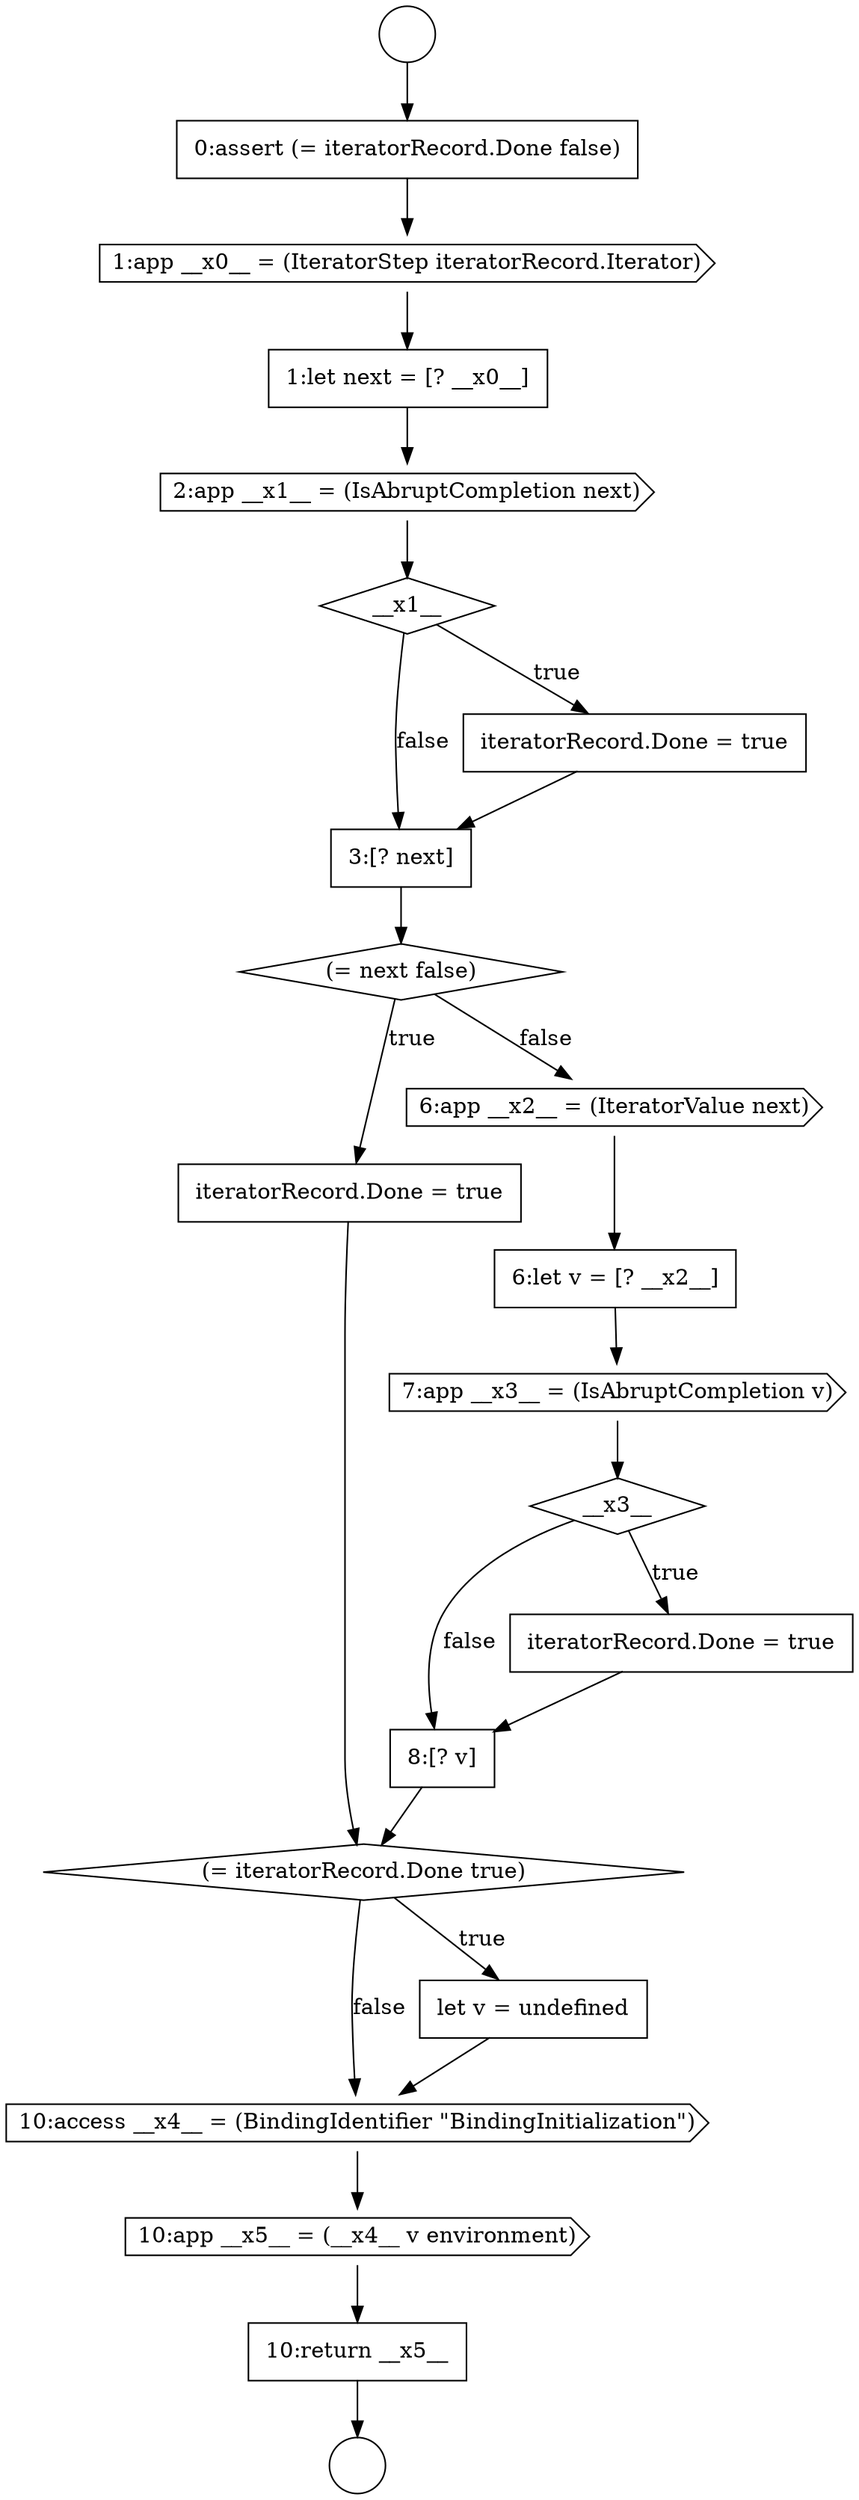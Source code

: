 digraph {
  node9076 [shape=none, margin=0, label=<<font color="black">
    <table border="0" cellborder="1" cellspacing="0" cellpadding="10">
      <tr><td align="left">10:return __x5__</td></tr>
    </table>
  </font>> color="black" fillcolor="white" style=filled]
  node9059 [shape=none, margin=0, label=<<font color="black">
    <table border="0" cellborder="1" cellspacing="0" cellpadding="10">
      <tr><td align="left">1:let next = [? __x0__]</td></tr>
    </table>
  </font>> color="black" fillcolor="white" style=filled]
  node9064 [shape=diamond, label=<<font color="black">(= next false)</font>> color="black" fillcolor="white" style=filled]
  node9071 [shape=none, margin=0, label=<<font color="black">
    <table border="0" cellborder="1" cellspacing="0" cellpadding="10">
      <tr><td align="left">8:[? v]</td></tr>
    </table>
  </font>> color="black" fillcolor="white" style=filled]
  node9075 [shape=cds, label=<<font color="black">10:app __x5__ = (__x4__ v environment)</font>> color="black" fillcolor="white" style=filled]
  node9058 [shape=cds, label=<<font color="black">1:app __x0__ = (IteratorStep iteratorRecord.Iterator)</font>> color="black" fillcolor="white" style=filled]
  node9068 [shape=cds, label=<<font color="black">7:app __x3__ = (IsAbruptCompletion v)</font>> color="black" fillcolor="white" style=filled]
  node9072 [shape=diamond, label=<<font color="black">(= iteratorRecord.Done true)</font>> color="black" fillcolor="white" style=filled]
  node9074 [shape=cds, label=<<font color="black">10:access __x4__ = (BindingIdentifier &quot;BindingInitialization&quot;)</font>> color="black" fillcolor="white" style=filled]
  node9069 [shape=diamond, label=<<font color="black">__x3__</font>> color="black" fillcolor="white" style=filled]
  node9061 [shape=diamond, label=<<font color="black">__x1__</font>> color="black" fillcolor="white" style=filled]
  node9065 [shape=none, margin=0, label=<<font color="black">
    <table border="0" cellborder="1" cellspacing="0" cellpadding="10">
      <tr><td align="left">iteratorRecord.Done = true</td></tr>
    </table>
  </font>> color="black" fillcolor="white" style=filled]
  node9060 [shape=cds, label=<<font color="black">2:app __x1__ = (IsAbruptCompletion next)</font>> color="black" fillcolor="white" style=filled]
  node9070 [shape=none, margin=0, label=<<font color="black">
    <table border="0" cellborder="1" cellspacing="0" cellpadding="10">
      <tr><td align="left">iteratorRecord.Done = true</td></tr>
    </table>
  </font>> color="black" fillcolor="white" style=filled]
  node9056 [shape=circle label=" " color="black" fillcolor="white" style=filled]
  node9067 [shape=none, margin=0, label=<<font color="black">
    <table border="0" cellborder="1" cellspacing="0" cellpadding="10">
      <tr><td align="left">6:let v = [? __x2__]</td></tr>
    </table>
  </font>> color="black" fillcolor="white" style=filled]
  node9073 [shape=none, margin=0, label=<<font color="black">
    <table border="0" cellborder="1" cellspacing="0" cellpadding="10">
      <tr><td align="left">let v = undefined</td></tr>
    </table>
  </font>> color="black" fillcolor="white" style=filled]
  node9063 [shape=none, margin=0, label=<<font color="black">
    <table border="0" cellborder="1" cellspacing="0" cellpadding="10">
      <tr><td align="left">3:[? next]</td></tr>
    </table>
  </font>> color="black" fillcolor="white" style=filled]
  node9062 [shape=none, margin=0, label=<<font color="black">
    <table border="0" cellborder="1" cellspacing="0" cellpadding="10">
      <tr><td align="left">iteratorRecord.Done = true</td></tr>
    </table>
  </font>> color="black" fillcolor="white" style=filled]
  node9057 [shape=none, margin=0, label=<<font color="black">
    <table border="0" cellborder="1" cellspacing="0" cellpadding="10">
      <tr><td align="left">0:assert (= iteratorRecord.Done false)</td></tr>
    </table>
  </font>> color="black" fillcolor="white" style=filled]
  node9055 [shape=circle label=" " color="black" fillcolor="white" style=filled]
  node9066 [shape=cds, label=<<font color="black">6:app __x2__ = (IteratorValue next)</font>> color="black" fillcolor="white" style=filled]
  node9070 -> node9071 [ color="black"]
  node9058 -> node9059 [ color="black"]
  node9074 -> node9075 [ color="black"]
  node9057 -> node9058 [ color="black"]
  node9065 -> node9072 [ color="black"]
  node9062 -> node9063 [ color="black"]
  node9064 -> node9065 [label=<<font color="black">true</font>> color="black"]
  node9064 -> node9066 [label=<<font color="black">false</font>> color="black"]
  node9067 -> node9068 [ color="black"]
  node9073 -> node9074 [ color="black"]
  node9068 -> node9069 [ color="black"]
  node9059 -> node9060 [ color="black"]
  node9069 -> node9070 [label=<<font color="black">true</font>> color="black"]
  node9069 -> node9071 [label=<<font color="black">false</font>> color="black"]
  node9071 -> node9072 [ color="black"]
  node9060 -> node9061 [ color="black"]
  node9076 -> node9056 [ color="black"]
  node9063 -> node9064 [ color="black"]
  node9066 -> node9067 [ color="black"]
  node9061 -> node9062 [label=<<font color="black">true</font>> color="black"]
  node9061 -> node9063 [label=<<font color="black">false</font>> color="black"]
  node9055 -> node9057 [ color="black"]
  node9075 -> node9076 [ color="black"]
  node9072 -> node9073 [label=<<font color="black">true</font>> color="black"]
  node9072 -> node9074 [label=<<font color="black">false</font>> color="black"]
}
